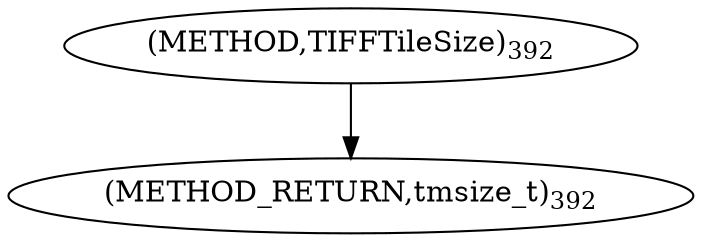 digraph "TIFFTileSize" {  
"8623" [label = <(METHOD,TIFFTileSize)<SUB>392</SUB>> ]
"8625" [label = <(METHOD_RETURN,tmsize_t)<SUB>392</SUB>> ]
  "8623" -> "8625" 
}

